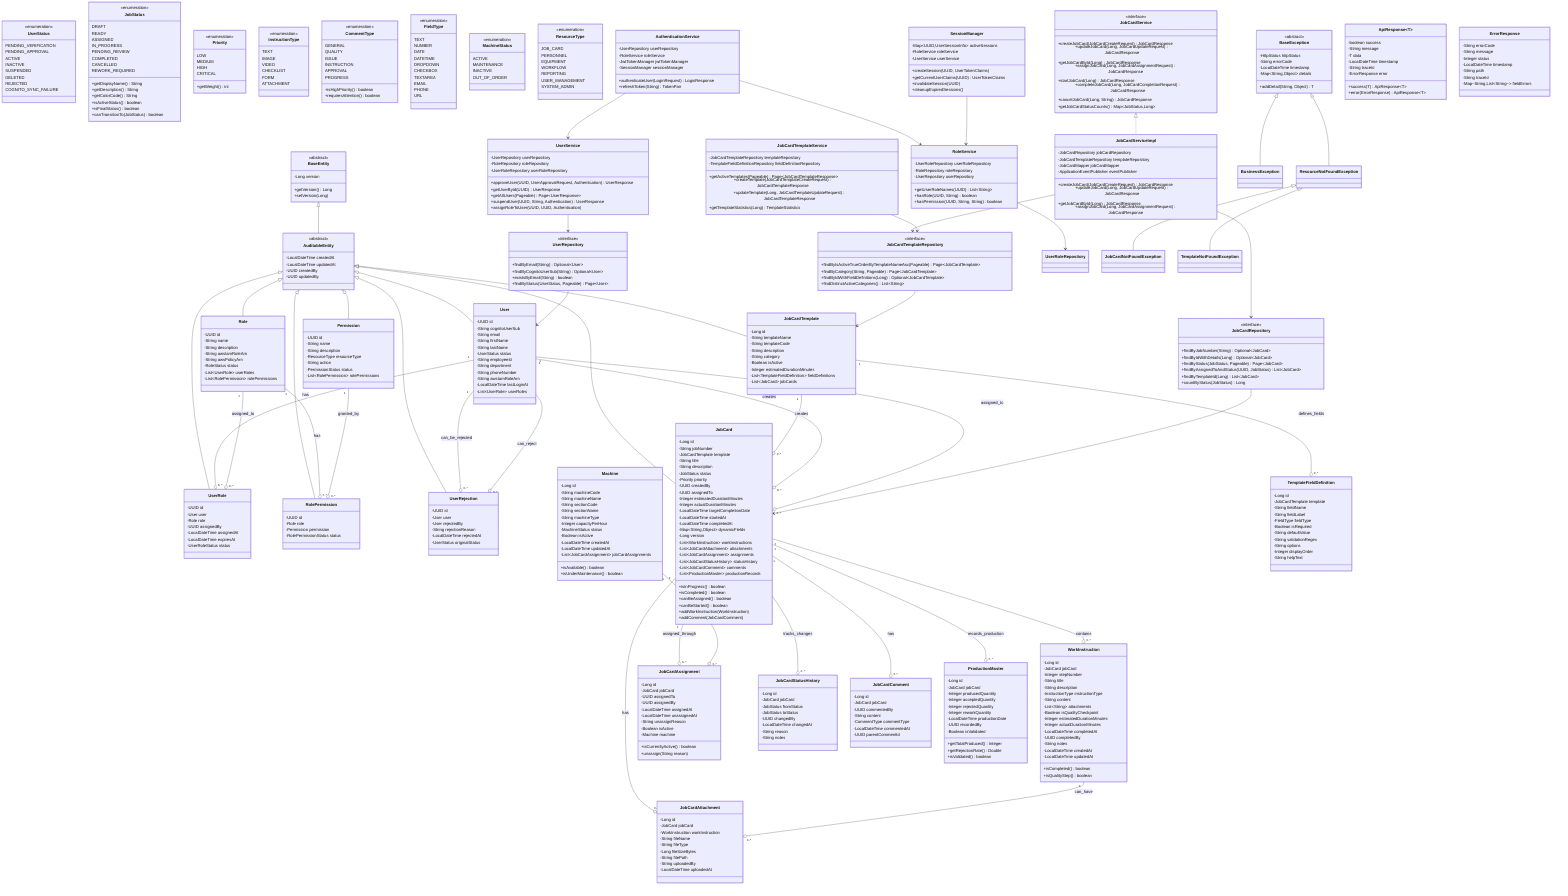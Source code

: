 classDiagram
%% Base Entity Hierarchy
    class BaseEntity {
        <<abstract>>
        -Long version
        +getVersion() Long
        +setVersion(Long)
    }

    class AuditableEntity {
        <<abstract>>
        -LocalDateTime createdAt
        -LocalDateTime updatedAt
        -UUID createdBy
        -UUID updatedBy
    }

    BaseEntity <|-- AuditableEntity

%% Core User Domain Entities
    class User {
        -UUID id
        -String cognitoUserSub
        -String email
        -String firstName
        -String lastName
        -UserStatus status
        -String employeeId
        -String department
        -String phoneNumber
        -String awsIamRoleArn
        -LocalDateTime lastLoginAt
        -List~UserRole~ userRoles
    }

    class Role {
        -UUID id
        -String name
        -String description
        -String awsIamRoleArn
        -String awsPolicyArn
        -RoleStatus status
        -List~UserRole~ userRoles
        -List~RolePermission~ rolePermissions
    }

    class Permission {
        -UUID id
        -String name
        -String description
        -ResourceType resourceType
        -String action
        -PermissionStatus status
        -List~RolePermission~ rolePermissions
    }

    class UserRole {
        -UUID id
        -User user
        -Role role
        -UUID assignedBy
        -LocalDateTime assignedAt
        -LocalDateTime expiresAt
        -UserRoleStatus status
    }

    class RolePermission {
        -UUID id
        -Role role
        -Permission permission
        -RolePermissionStatus status
    }

    class UserRejection {
        -UUID id
        -User user
        -User rejectedBy
        -String rejectionReason
        -LocalDateTime rejectedAt
        -UserStatus originalStatus
    }

%% Job Card Domain Entities
    class JobCard {
        -Long id
        -String jobNumber
        -JobCardTemplate template
        -String title
        -String description
        -JobStatus status
        -Priority priority
        -UUID createdBy
        -UUID assignedTo
        -Integer estimatedDurationMinutes
        -Integer actualDurationMinutes
        -LocalDateTime targetCompletionDate
        -LocalDateTime startedAt
        -LocalDateTime completedAt
        -Map~String,Object~ dynamicFields
        -Long version
        -List~WorkInstruction~ workInstructions
        -List~JobCardAttachment~ attachments
        -List~JobCardAssignment~ assignments
        -List~JobCardStatusHistory~ statusHistory
        -List~JobCardComment~ comments
        -List~ProductionMaster~ productionRecords
        +isInProgress() boolean
        +isCompleted() boolean
        +canBeAssigned() boolean
        +canBeStarted() boolean
        +addWorkInstruction(WorkInstruction)
        +addComment(JobCardComment)
    }

    class JobCardTemplate {
        -Long id
        -String templateName
        -String templateCode
        -String description
        -String category
        -Boolean isActive
        -Integer estimatedDurationMinutes
        -List~TemplateFieldDefinition~ fieldDefinitions
        -List~JobCard~ jobCards
    }

    class WorkInstruction {
        -Long id
        -JobCard jobCard
        -Integer stepNumber
        -String title
        -String description
        -InstructionType instructionType
        -String content
        -List~String~ attachments
        -Boolean isQualityCheckpoint
        -Integer estimatedDurationMinutes
        -Integer actualDurationMinutes
        -LocalDateTime completedAt
        -UUID completedBy
        -String notes
        -LocalDateTime createdAt
        -LocalDateTime updatedAt
        +isCompleted() boolean
        +isQualityStep() boolean
    }

    class JobCardAttachment {
        -Long id
        -JobCard jobCard
        -WorkInstruction workInstruction
        -String fileName
        -String fileType
        -Long fileSizeBytes
        -String filePath
        -String uploadedBy
        -LocalDateTime uploadedAt
    }

    class JobCardAssignment {
        -Long id
        -JobCard jobCard
        -UUID assignedTo
        -UUID assignedBy
        -LocalDateTime assignedAt
        -LocalDateTime unassignedAt
        -String unassignReason
        -Boolean isActive
        -Machine machine
        +isCurrentlyActive() boolean
        +unassign(String reason)
    }

    class JobCardStatusHistory {
        -Long id
        -JobCard jobCard
        -JobStatus fromStatus
        -JobStatus toStatus
        -UUID changedBy
        -LocalDateTime changedAt
        -String reason
        -String notes
    }

    class JobCardComment {
        -Long id
        -JobCard jobCard
        -UUID commentedBy
        -String content
        -CommentType commentType
        -LocalDateTime commentedAt
        -UUID parentCommentId
    }

    class ProductionMaster {
        -Long id
        -JobCard jobCard
        -Integer producedQuantity
        -Integer acceptedQuantity
        -Integer rejectedQuantity
        -Integer reworkQuantity
        -LocalDateTime productionDate
        -UUID recordedBy
        -Boolean isValidated
        +getTotalProduced() Integer
        +getRejectionRate() Double
        +isValidated() boolean
    }

    class Machine {
        -Long id
        -String machineCode
        -String machineName
        -String sectionCode
        -String sectionName
        -String machineType
        -Integer capacityPerHour
        -MachineStatus status
        -Boolean isActive
        -LocalDateTime createdAt
        -LocalDateTime updatedAt
        -List~JobCardAssignment~ jobCardAssignments
        +isAvailable() boolean
        +isUnderMaintenance() boolean
    }

    class TemplateFieldDefinition {
        -Long id
        -JobCardTemplate template
        -String fieldName
        -String fieldLabel
        -FieldType fieldType
        -Boolean isRequired
        -String defaultValue
        -String validationRegex
        -String options
        -Integer displayOrder
        -String helpText
    }

%% Extend from AuditableEntity
    AuditableEntity <|-- User
    AuditableEntity <|-- Role
    AuditableEntity <|-- Permission
    AuditableEntity <|-- UserRole
    AuditableEntity <|-- RolePermission
    AuditableEntity <|-- UserRejection
    AuditableEntity <|-- JobCard
    AuditableEntity <|-- JobCardTemplate

%% User Domain Relationships
    User "1" --o "0..*" UserRole : has
    Role "1" --o "0..*" UserRole : assigned_to
    Role "1" --o "0..*" RolePermission : has
    Permission "1" --o "0..*" RolePermission : granted_by
    User "1" --o "0..*" UserRejection : can_be_rejected
    User "1" --o "0..*" UserRejection : can_reject

%% Job Card Domain Relationships
    JobCard "1" --o "0..*" WorkInstruction : contains
    JobCard "1" --o "0..*" JobCardAttachment : has
    JobCard "1" --o "0..*" JobCardAssignment : assigned_through
    JobCard "1" --o "0..*" JobCardStatusHistory : tracks_changes
    JobCard "1" --o "0..*" JobCardComment : has
    JobCard "1" --o "0..*" ProductionMaster : records_production
    JobCardTemplate "1" --o "0..*" JobCard : creates
    JobCardTemplate "1" --o "0..*" TemplateFieldDefinition : defines_fields
    WorkInstruction "1" --o "0..*" JobCardAttachment : can_have
    Machine "1" --o "0..*" JobCardAssignment : used_in
    User "1" --o "0..*" JobCard : creates
    User "1" --o "0..*" JobCard : assigned_to

%% Enums
    class UserStatus {
        <<enumeration>>
        PENDING_VERIFICATION
        PENDING_APPROVAL
        ACTIVE
        INACTIVE
        SUSPENDED
        DELETED
        REJECTED
        COGNITO_SYNC_FAILURE
    }

    class JobStatus {
        <<enumeration>>
        DRAFT
        READY
        ASSIGNED
        IN_PROGRESS
        PENDING_REVIEW
        COMPLETED
        CANCELLED
        REWORK_REQUIRED
        +getDisplayName() String
        +getDescription() String
        +getColorCode() String
        +isActiveStatus() boolean
        +isFinalStatus() boolean
        +canTransitionTo(JobStatus) boolean
    }

    class Priority {
        <<enumeration>>
        LOW
        MEDIUM
        HIGH
        CRITICAL
        +getWeight() int
    }

    class InstructionType {
        <<enumeration>>
        TEXT
        IMAGE
        VIDEO
        CHECKLIST
        FORM
        ATTACHMENT
    }

    class CommentType {
        <<enumeration>>
        GENERAL
        QUALITY
        ISSUE
        INSTRUCTION
        APPROVAL
        PROGRESS
        +isHighPriority() boolean
        +requiresAttention() boolean
    }

    class FieldType {
        <<enumeration>>
        TEXT
        NUMBER
        DATE
        DATETIME
        DROPDOWN
        CHECKBOX
        TEXTAREA
        EMAIL
        PHONE
        URL
    }

    class MachineStatus {
        <<enumeration>>
        ACTIVE
        MAINTENANCE
        INACTIVE
        OUT_OF_ORDER
    }

    class ResourceType {
        <<enumeration>>
        JOB_CARD
        PERSONNEL
        EQUIPMENT
        WORKFLOW
        REPORTING
        USER_MANAGEMENT
        SYSTEM_ADMIN
    }

%% Service Layer
    class UserService {
        -UserRepository userRepository
        -RoleRepository roleRepository
        -UserRoleRepository userRoleRepository
        +approveUser(UUID, UserApprovalRequest, Authentication) UserResponse
        +getUserById(UUID) UserResponse
        +getAllUsers(Pageable) Page~UserResponse~
        +suspendUser(UUID, String, Authentication) UserResponse
        +assignRoleToUser(UUID, UUID, Authentication)
    }

    class RoleService {
        -UserRoleRepository userRoleRepository
        -RoleRepository roleRepository
        -UserRepository userRepository
        +getUserRoleNames(UUID) List~String~
        +hasRole(UUID, String) boolean
        +hasPermission(UUID, String, String) boolean
    }

    class JobCardService {
        <<interface>>
        +createJobCard(JobCardCreateRequest) JobCardResponse
        +updateJobCard(Long, JobCardUpdateRequest) JobCardResponse
        +getJobCardById(Long) JobCardResponse
        +assignJobCard(Long, JobCardAssignmentRequest) JobCardResponse
        +startJobCard(Long) JobCardResponse
        +completeJobCard(Long, JobCardCompletionRequest) JobCardResponse
        +cancelJobCard(Long, String) JobCardResponse
        +getJobCardStatusCounts() Map~JobStatus,Long~
    }

    class JobCardServiceImpl {
        -JobCardRepository jobCardRepository
        -JobCardTemplateRepository templateRepository
        -JobCardMapper jobCardMapper
        -ApplicationEventPublisher eventPublisher
        +createJobCard(JobCardCreateRequest) JobCardResponse
        +updateJobCard(Long, JobCardUpdateRequest) JobCardResponse
        +getJobCardById(Long) JobCardResponse
        +assignJobCard(Long, JobCardAssignmentRequest) JobCardResponse
    }

    class JobCardTemplateService {
        -JobCardTemplateRepository templateRepository
        -TemplateFieldDefinitionRepository fieldDefinitionRepository
        +getActiveTemplates(Pageable) Page~JobCardTemplateResponse~
        +createTemplate(JobCardTemplateCreateRequest) JobCardTemplateResponse
        +updateTemplate(Long, JobCardTemplateUpdateRequest) JobCardTemplateResponse
        +getTemplateStatistics(Long) TemplateStatistics
    }

    class AuthenticationService {
        -UserRepository userRepository
        -RoleService roleService
        -JwtTokenManager jwtTokenManager
        -SessionManager sessionManager
        +authenticateUser(LoginRequest) LoginResponse
        +refreshToken(String) TokenPair
    }

    class SessionManager {
        -Map~UUID,UserSessionInfo~ activeSessions
        -RoleService roleService
        -UserService userService
        +createSession(UUID, UserTokenClaims)
        +getCurrentUserClaims(UUID) UserTokenClaims
        +invalidateSession(UUID)
        +cleanupExpiredSessions()
    }

%% Repository Layer
    class UserRepository {
        <<interface>>
        +findByEmail(String) Optional~User~
        +findByCognitoUserSub(String) Optional~User~
        +existsByEmail(String) boolean
        +findByStatus(UserStatus, Pageable) Page~User~
    }

    class JobCardRepository {
        <<interface>>
        +findByJobNumber(String) Optional~JobCard~
        +findByIdWithDetails(Long) Optional~JobCard~
        +findByStatus(JobStatus, Pageable) Page~JobCard~
        +findByAssignedToAndStatus(UUID, JobStatus) List~JobCard~
        +findByTemplateId(Long) List~JobCard~
        +countByStatus(JobStatus) Long
    }

    class JobCardTemplateRepository {
        <<interface>>
        +findByIsActiveTrueOrderByTemplateNameAsc(Pageable) Page~JobCardTemplate~
        +findByCategory(String, Pageable) Page~JobCardTemplate~
        +findByIdWithFieldDefinitions(Long) Optional~JobCardTemplate~
        +findDistinctActiveCategories() List~String~
    }

%% Service Implementation Relationships
    JobCardService <|.. JobCardServiceImpl
    UserService --> UserRepository
    RoleService --> UserRoleRepository
    JobCardServiceImpl --> JobCardRepository
    JobCardServiceImpl --> JobCardTemplateRepository
    JobCardTemplateService --> JobCardTemplateRepository
    AuthenticationService --> UserService
    AuthenticationService --> RoleService
    SessionManager --> RoleService

%% Repository Dependencies
    UserRepository --> User
    JobCardRepository --> JobCard
    JobCardTemplateRepository --> JobCardTemplate

%% Exception Hierarchy
    class BaseException {
        <<abstract>>
        -HttpStatus httpStatus
        -String errorCode
        -LocalDateTime timestamp
        -Map~String,Object~ details
        +addDetail(String, Object) T
    }

    class BusinessException
    class ResourceNotFoundException
    class JobCardNotFoundException
    class TemplateNotFoundException

    BaseException <|-- BusinessException
    BaseException <|-- ResourceNotFoundException
    ResourceNotFoundException <|-- JobCardNotFoundException
    ResourceNotFoundException <|-- TemplateNotFoundException

%% Shared DTOs
    class ApiResponse~T~ {
        -boolean success
        -String message
        -T data
        -LocalDateTime timestamp
        -String traceId
        -ErrorResponse error
        +success(T) ApiResponse~T~
        +error(ErrorResponse) ApiResponse~T~
    }

    class ErrorResponse {
        -String errorCode
        -String message
        -Integer status
        -LocalDateTime timestamp
        -String path
        -String traceId
        -Map~String,List~String~~ fieldErrors
    }